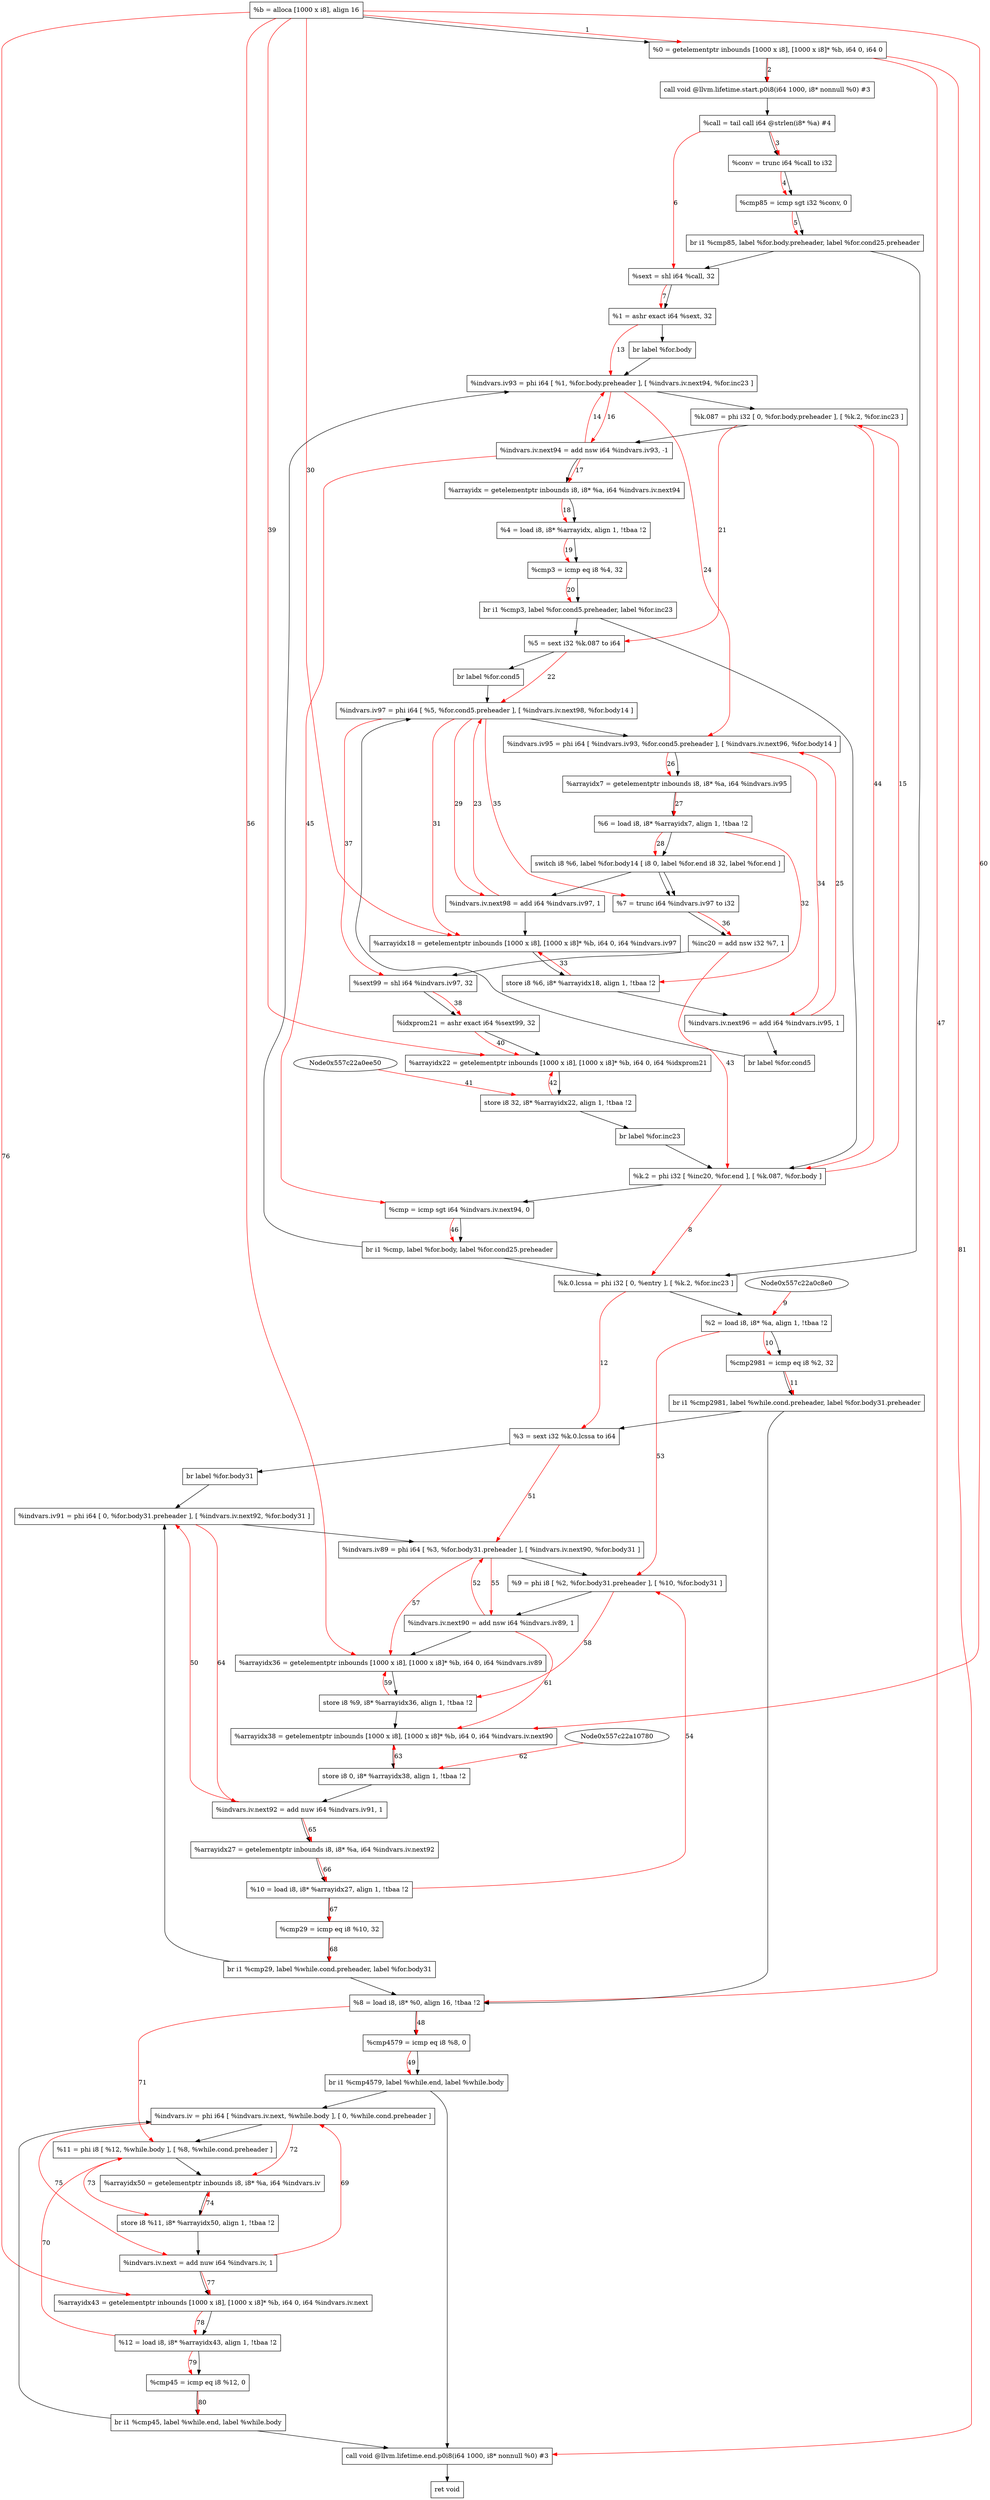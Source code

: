 digraph "CDFG for'func' function" {
	Node0x557c22a0ca78[shape=record, label="  %b = alloca [1000 x i8], align 16"]
	Node0x557c22a0d178[shape=record, label="  %0 = getelementptr inbounds [1000 x i8], [1000 x i8]* %b, i64 0, i64 0"]
	Node0x557c22a0d598[shape=record, label="  call void @llvm.lifetime.start.p0i8(i64 1000, i8* nonnull %0) #3"]
	Node0x557c22a0d710[shape=record, label="  %call = tail call i64 @strlen(i8* %a) #4"]
	Node0x557c22a0d7e8[shape=record, label="  %conv = trunc i64 %call to i32"]
	Node0x557c22a0d8b0[shape=record, label="  %cmp85 = icmp sgt i32 %conv, 0"]
	Node0x557c229a0228[shape=record, label="  br i1 %cmp85, label %for.body.preheader, label %for.cond25.preheader"]
	Node0x557c22a0dba0[shape=record, label="  %sext = shl i64 %call, 32"]
	Node0x557c22a0dc10[shape=record, label="  %1 = ashr exact i64 %sext, 32"]
	Node0x557c22a0dd08[shape=record, label="  br label %for.body"]
	Node0x557c22a0de68[shape=record, label="  %k.0.lcssa = phi i32 [ 0, %entry ], [ %k.2, %for.inc23 ]"]
	Node0x557c22a0df48[shape=record, label="  %2 = load i8, i8* %a, align 1, !tbaa !2"]
	Node0x557c22a0eeb0[shape=record, label="  %cmp2981 = icmp eq i8 %2, 32"]
	Node0x557c229a0468[shape=record, label="  br i1 %cmp2981, label %while.cond.preheader, label %for.body31.preheader"]
	Node0x557c22a0f258[shape=record, label="  %3 = sext i32 %k.0.lcssa to i64"]
	Node0x557c22a0f388[shape=record, label="  br label %for.body31"]
	Node0x557c22a0f438[shape=record, label="  %indvars.iv93 = phi i64 [ %1, %for.body.preheader ], [ %indvars.iv.next94, %for.inc23 ]"]
	Node0x557c22a0f538[shape=record, label="  %k.087 = phi i32 [ 0, %for.body.preheader ], [ %k.2, %for.inc23 ]"]
	Node0x557c22a0f620[shape=record, label="  %indvars.iv.next94 = add nsw i64 %indvars.iv93, -1"]
	Node0x557c22a0f6c0[shape=record, label="  %arrayidx = getelementptr inbounds i8, i8* %a, i64 %indvars.iv.next94"]
	Node0x557c22a0d9d8[shape=record, label="  %4 = load i8, i8* %arrayidx, align 1, !tbaa !2"]
	Node0x557c22a0fda0[shape=record, label="  %cmp3 = icmp eq i8 %4, 32"]
	Node0x557c229a0588[shape=record, label="  br i1 %cmp3, label %for.cond5.preheader, label %for.inc23"]
	Node0x557c22a0fe48[shape=record, label="  %5 = sext i32 %k.087 to i64"]
	Node0x557c22a0ff78[shape=record, label="  br label %for.cond5"]
	Node0x557c22a100d8[shape=record, label="  %indvars.iv97 = phi i64 [ %5, %for.cond5.preheader ], [ %indvars.iv.next98, %for.body14 ]"]
	Node0x557c22a105d8[shape=record, label="  %indvars.iv95 = phi i64 [ %indvars.iv93, %for.cond5.preheader ], [ %indvars.iv.next96, %for.body14 ]"]
	Node0x557c22a106a0[shape=record, label="  %arrayidx7 = getelementptr inbounds i8, i8* %a, i64 %indvars.iv95"]
	Node0x557c22a10738[shape=record, label="  %6 = load i8, i8* %arrayidx7, align 1, !tbaa !2"]
	Node0x557c22a10888[shape=record, label="  switch i8 %6, label %for.body14 [
    i8 0, label %for.end
    i8 32, label %for.end
  ]"]
	Node0x557c22a10a00[shape=record, label="  %indvars.iv.next98 = add i64 %indvars.iv97, 1"]
	Node0x557c22a10a88[shape=record, label="  %arrayidx18 = getelementptr inbounds [1000 x i8], [1000 x i8]* %b, i64 0, i64 %indvars.iv97"]
	Node0x557c22a10b10[shape=record, label="  store i8 %6, i8* %arrayidx18, align 1, !tbaa !2"]
	Node0x557c22a10b90[shape=record, label="  %indvars.iv.next96 = add i64 %indvars.iv95, 1"]
	Node0x557c22a10568[shape=record, label="  br label %for.cond5"]
	Node0x557c22a10838[shape=record, label="  %7 = trunc i64 %indvars.iv97 to i32"]
	Node0x557c22a10c00[shape=record, label="  %inc20 = add nsw i32 %7, 1"]
	Node0x557c22a10c70[shape=record, label="  %sext99 = shl i64 %indvars.iv97, 32"]
	Node0x557c22a10ce0[shape=record, label="  %idxprom21 = ashr exact i64 %sext99, 32"]
	Node0x557c22a10d68[shape=record, label="  %arrayidx22 = getelementptr inbounds [1000 x i8], [1000 x i8]* %b, i64 0, i64 %idxprom21"]
	Node0x557c22a10df0[shape=record, label="  store i8 32, i8* %arrayidx22, align 1, !tbaa !2"]
	Node0x557c22a0ff18[shape=record, label="  br label %for.inc23"]
	Node0x557c22a10e48[shape=record, label="  %k.2 = phi i32 [ %inc20, %for.end ], [ %k.087, %for.body ]"]
	Node0x557c22a10f40[shape=record, label="  %cmp = icmp sgt i64 %indvars.iv.next94, 0"]
	Node0x557c22a10fe8[shape=record, label="  br i1 %cmp, label %for.body, label %for.cond25.preheader"]
	Node0x557c22a0f158[shape=record, label="  %8 = load i8, i8* %0, align 16, !tbaa !2"]
	Node0x557c22a110f0[shape=record, label="  %cmp4579 = icmp eq i8 %8, 0"]
	Node0x557c22a111f8[shape=record, label="  br i1 %cmp4579, label %while.end, label %while.body"]
	Node0x557c22a112c8[shape=record, label="  %indvars.iv91 = phi i64 [ 0, %for.body31.preheader ], [ %indvars.iv.next92, %for.body31 ]"]
	Node0x557c22a11418[shape=record, label="  %indvars.iv89 = phi i64 [ %3, %for.body31.preheader ], [ %indvars.iv.next90, %for.body31 ]"]
	Node0x557c22a11d68[shape=record, label="  %9 = phi i8 [ %2, %for.body31.preheader ], [ %10, %for.body31 ]"]
	Node0x557c22a11e30[shape=record, label="  %indvars.iv.next90 = add nsw i64 %indvars.iv89, 1"]
	Node0x557c22a11eb8[shape=record, label="  %arrayidx36 = getelementptr inbounds [1000 x i8], [1000 x i8]* %b, i64 0, i64 %indvars.iv89"]
	Node0x557c22a11f40[shape=record, label="  store i8 %9, i8* %arrayidx36, align 1, !tbaa !2"]
	Node0x557c22a12038[shape=record, label="  %arrayidx38 = getelementptr inbounds [1000 x i8], [1000 x i8]* %b, i64 0, i64 %indvars.iv.next90"]
	Node0x557c22a120c0[shape=record, label="  store i8 0, i8* %arrayidx38, align 1, !tbaa !2"]
	Node0x557c22a12140[shape=record, label="  %indvars.iv.next92 = add nuw i64 %indvars.iv91, 1"]
	Node0x557c22a121b0[shape=record, label="  %arrayidx27 = getelementptr inbounds i8, i8* %a, i64 %indvars.iv.next92"]
	Node0x557c22a0f328[shape=record, label="  %10 = load i8, i8* %arrayidx27, align 1, !tbaa !2"]
	Node0x557c22a12230[shape=record, label="  %cmp29 = icmp eq i8 %10, 32"]
	Node0x557c22a122b8[shape=record, label="  br i1 %cmp29, label %while.cond.preheader, label %for.body31"]
	Node0x557c22a12338[shape=record, label="  %indvars.iv = phi i64 [ %indvars.iv.next, %while.body ], [ 0, %while.cond.preheader ]"]
	Node0x557c22a12a58[shape=record, label="  %11 = phi i8 [ %12, %while.body ], [ %8, %while.cond.preheader ]"]
	Node0x557c22a12b20[shape=record, label="  %arrayidx50 = getelementptr inbounds i8, i8* %a, i64 %indvars.iv"]
	Node0x557c22a12ba0[shape=record, label="  store i8 %11, i8* %arrayidx50, align 1, !tbaa !2"]
	Node0x557c22a12c20[shape=record, label="  %indvars.iv.next = add nuw i64 %indvars.iv, 1"]
	Node0x557c22a12ca8[shape=record, label="  %arrayidx43 = getelementptr inbounds [1000 x i8], [1000 x i8]* %b, i64 0, i64 %indvars.iv.next"]
	Node0x557c22a0de18[shape=record, label="  %12 = load i8, i8* %arrayidx43, align 1, !tbaa !2"]
	Node0x557c22a12d30[shape=record, label="  %cmp45 = icmp eq i8 %12, 0"]
	Node0x557c22a12db8[shape=record, label="  br i1 %cmp45, label %while.end, label %while.body"]
	Node0x557c22a12f68[shape=record, label="  call void @llvm.lifetime.end.p0i8(i64 1000, i8* nonnull %0) #3"]
	Node0x557c22a11d20[shape=record, label="  ret void"]
	Node0x557c22a0ca78 -> Node0x557c22a0d178
	Node0x557c22a0d178 -> Node0x557c22a0d598
	Node0x557c22a0d598 -> Node0x557c22a0d710
	Node0x557c22a0d710 -> Node0x557c22a0d7e8
	Node0x557c22a0d7e8 -> Node0x557c22a0d8b0
	Node0x557c22a0d8b0 -> Node0x557c229a0228
	Node0x557c229a0228 -> Node0x557c22a0dba0
	Node0x557c229a0228 -> Node0x557c22a0de68
	Node0x557c22a0dba0 -> Node0x557c22a0dc10
	Node0x557c22a0dc10 -> Node0x557c22a0dd08
	Node0x557c22a0dd08 -> Node0x557c22a0f438
	Node0x557c22a0de68 -> Node0x557c22a0df48
	Node0x557c22a0df48 -> Node0x557c22a0eeb0
	Node0x557c22a0eeb0 -> Node0x557c229a0468
	Node0x557c229a0468 -> Node0x557c22a0f158
	Node0x557c229a0468 -> Node0x557c22a0f258
	Node0x557c22a0f258 -> Node0x557c22a0f388
	Node0x557c22a0f388 -> Node0x557c22a112c8
	Node0x557c22a0f438 -> Node0x557c22a0f538
	Node0x557c22a0f538 -> Node0x557c22a0f620
	Node0x557c22a0f620 -> Node0x557c22a0f6c0
	Node0x557c22a0f6c0 -> Node0x557c22a0d9d8
	Node0x557c22a0d9d8 -> Node0x557c22a0fda0
	Node0x557c22a0fda0 -> Node0x557c229a0588
	Node0x557c229a0588 -> Node0x557c22a0fe48
	Node0x557c229a0588 -> Node0x557c22a10e48
	Node0x557c22a0fe48 -> Node0x557c22a0ff78
	Node0x557c22a0ff78 -> Node0x557c22a100d8
	Node0x557c22a100d8 -> Node0x557c22a105d8
	Node0x557c22a105d8 -> Node0x557c22a106a0
	Node0x557c22a106a0 -> Node0x557c22a10738
	Node0x557c22a10738 -> Node0x557c22a10888
	Node0x557c22a10888 -> Node0x557c22a10a00
	Node0x557c22a10888 -> Node0x557c22a10838
	Node0x557c22a10888 -> Node0x557c22a10838
	Node0x557c22a10a00 -> Node0x557c22a10a88
	Node0x557c22a10a88 -> Node0x557c22a10b10
	Node0x557c22a10b10 -> Node0x557c22a10b90
	Node0x557c22a10b90 -> Node0x557c22a10568
	Node0x557c22a10568 -> Node0x557c22a100d8
	Node0x557c22a10838 -> Node0x557c22a10c00
	Node0x557c22a10c00 -> Node0x557c22a10c70
	Node0x557c22a10c70 -> Node0x557c22a10ce0
	Node0x557c22a10ce0 -> Node0x557c22a10d68
	Node0x557c22a10d68 -> Node0x557c22a10df0
	Node0x557c22a10df0 -> Node0x557c22a0ff18
	Node0x557c22a0ff18 -> Node0x557c22a10e48
	Node0x557c22a10e48 -> Node0x557c22a10f40
	Node0x557c22a10f40 -> Node0x557c22a10fe8
	Node0x557c22a10fe8 -> Node0x557c22a0f438
	Node0x557c22a10fe8 -> Node0x557c22a0de68
	Node0x557c22a0f158 -> Node0x557c22a110f0
	Node0x557c22a110f0 -> Node0x557c22a111f8
	Node0x557c22a111f8 -> Node0x557c22a12f68
	Node0x557c22a111f8 -> Node0x557c22a12338
	Node0x557c22a112c8 -> Node0x557c22a11418
	Node0x557c22a11418 -> Node0x557c22a11d68
	Node0x557c22a11d68 -> Node0x557c22a11e30
	Node0x557c22a11e30 -> Node0x557c22a11eb8
	Node0x557c22a11eb8 -> Node0x557c22a11f40
	Node0x557c22a11f40 -> Node0x557c22a12038
	Node0x557c22a12038 -> Node0x557c22a120c0
	Node0x557c22a120c0 -> Node0x557c22a12140
	Node0x557c22a12140 -> Node0x557c22a121b0
	Node0x557c22a121b0 -> Node0x557c22a0f328
	Node0x557c22a0f328 -> Node0x557c22a12230
	Node0x557c22a12230 -> Node0x557c22a122b8
	Node0x557c22a122b8 -> Node0x557c22a0f158
	Node0x557c22a122b8 -> Node0x557c22a112c8
	Node0x557c22a12338 -> Node0x557c22a12a58
	Node0x557c22a12a58 -> Node0x557c22a12b20
	Node0x557c22a12b20 -> Node0x557c22a12ba0
	Node0x557c22a12ba0 -> Node0x557c22a12c20
	Node0x557c22a12c20 -> Node0x557c22a12ca8
	Node0x557c22a12ca8 -> Node0x557c22a0de18
	Node0x557c22a0de18 -> Node0x557c22a12d30
	Node0x557c22a12d30 -> Node0x557c22a12db8
	Node0x557c22a12db8 -> Node0x557c22a12f68
	Node0x557c22a12db8 -> Node0x557c22a12338
	Node0x557c22a12f68 -> Node0x557c22a11d20
edge [color=red]
	Node0x557c22a0ca78 -> Node0x557c22a0d178[label="1"]
	Node0x557c22a0d178 -> Node0x557c22a0d598[label="2"]
	Node0x557c22a0d710 -> Node0x557c22a0d7e8[label="3"]
	Node0x557c22a0d7e8 -> Node0x557c22a0d8b0[label="4"]
	Node0x557c22a0d8b0 -> Node0x557c229a0228[label="5"]
	Node0x557c22a0d710 -> Node0x557c22a0dba0[label="6"]
	Node0x557c22a0dba0 -> Node0x557c22a0dc10[label="7"]
	Node0x557c22a10e48 -> Node0x557c22a0de68[label="8"]
	Node0x557c22a0c8e0 -> Node0x557c22a0df48[label="9"]
	Node0x557c22a0df48 -> Node0x557c22a0eeb0[label="10"]
	Node0x557c22a0eeb0 -> Node0x557c229a0468[label="11"]
	Node0x557c22a0de68 -> Node0x557c22a0f258[label="12"]
	Node0x557c22a0dc10 -> Node0x557c22a0f438[label="13"]
	Node0x557c22a0f620 -> Node0x557c22a0f438[label="14"]
	Node0x557c22a10e48 -> Node0x557c22a0f538[label="15"]
	Node0x557c22a0f438 -> Node0x557c22a0f620[label="16"]
	Node0x557c22a0f620 -> Node0x557c22a0f6c0[label="17"]
	Node0x557c22a0f6c0 -> Node0x557c22a0d9d8[label="18"]
	Node0x557c22a0d9d8 -> Node0x557c22a0fda0[label="19"]
	Node0x557c22a0fda0 -> Node0x557c229a0588[label="20"]
	Node0x557c22a0f538 -> Node0x557c22a0fe48[label="21"]
	Node0x557c22a0fe48 -> Node0x557c22a100d8[label="22"]
	Node0x557c22a10a00 -> Node0x557c22a100d8[label="23"]
	Node0x557c22a0f438 -> Node0x557c22a105d8[label="24"]
	Node0x557c22a10b90 -> Node0x557c22a105d8[label="25"]
	Node0x557c22a105d8 -> Node0x557c22a106a0[label="26"]
	Node0x557c22a106a0 -> Node0x557c22a10738[label="27"]
	Node0x557c22a10738 -> Node0x557c22a10888[label="28"]
	Node0x557c22a100d8 -> Node0x557c22a10a00[label="29"]
	Node0x557c22a0ca78 -> Node0x557c22a10a88[label="30"]
	Node0x557c22a100d8 -> Node0x557c22a10a88[label="31"]
	Node0x557c22a10738 -> Node0x557c22a10b10[label="32"]
	Node0x557c22a10b10 -> Node0x557c22a10a88[label="33"]
	Node0x557c22a105d8 -> Node0x557c22a10b90[label="34"]
	Node0x557c22a100d8 -> Node0x557c22a10838[label="35"]
	Node0x557c22a10838 -> Node0x557c22a10c00[label="36"]
	Node0x557c22a100d8 -> Node0x557c22a10c70[label="37"]
	Node0x557c22a10c70 -> Node0x557c22a10ce0[label="38"]
	Node0x557c22a0ca78 -> Node0x557c22a10d68[label="39"]
	Node0x557c22a10ce0 -> Node0x557c22a10d68[label="40"]
	Node0x557c22a0ee50 -> Node0x557c22a10df0[label="41"]
	Node0x557c22a10df0 -> Node0x557c22a10d68[label="42"]
	Node0x557c22a10c00 -> Node0x557c22a10e48[label="43"]
	Node0x557c22a0f538 -> Node0x557c22a10e48[label="44"]
	Node0x557c22a0f620 -> Node0x557c22a10f40[label="45"]
	Node0x557c22a10f40 -> Node0x557c22a10fe8[label="46"]
	Node0x557c22a0d178 -> Node0x557c22a0f158[label="47"]
	Node0x557c22a0f158 -> Node0x557c22a110f0[label="48"]
	Node0x557c22a110f0 -> Node0x557c22a111f8[label="49"]
	Node0x557c22a12140 -> Node0x557c22a112c8[label="50"]
	Node0x557c22a0f258 -> Node0x557c22a11418[label="51"]
	Node0x557c22a11e30 -> Node0x557c22a11418[label="52"]
	Node0x557c22a0df48 -> Node0x557c22a11d68[label="53"]
	Node0x557c22a0f328 -> Node0x557c22a11d68[label="54"]
	Node0x557c22a11418 -> Node0x557c22a11e30[label="55"]
	Node0x557c22a0ca78 -> Node0x557c22a11eb8[label="56"]
	Node0x557c22a11418 -> Node0x557c22a11eb8[label="57"]
	Node0x557c22a11d68 -> Node0x557c22a11f40[label="58"]
	Node0x557c22a11f40 -> Node0x557c22a11eb8[label="59"]
	Node0x557c22a0ca78 -> Node0x557c22a12038[label="60"]
	Node0x557c22a11e30 -> Node0x557c22a12038[label="61"]
	Node0x557c22a10780 -> Node0x557c22a120c0[label="62"]
	Node0x557c22a120c0 -> Node0x557c22a12038[label="63"]
	Node0x557c22a112c8 -> Node0x557c22a12140[label="64"]
	Node0x557c22a12140 -> Node0x557c22a121b0[label="65"]
	Node0x557c22a121b0 -> Node0x557c22a0f328[label="66"]
	Node0x557c22a0f328 -> Node0x557c22a12230[label="67"]
	Node0x557c22a12230 -> Node0x557c22a122b8[label="68"]
	Node0x557c22a12c20 -> Node0x557c22a12338[label="69"]
	Node0x557c22a0de18 -> Node0x557c22a12a58[label="70"]
	Node0x557c22a0f158 -> Node0x557c22a12a58[label="71"]
	Node0x557c22a12338 -> Node0x557c22a12b20[label="72"]
	Node0x557c22a12a58 -> Node0x557c22a12ba0[label="73"]
	Node0x557c22a12ba0 -> Node0x557c22a12b20[label="74"]
	Node0x557c22a12338 -> Node0x557c22a12c20[label="75"]
	Node0x557c22a0ca78 -> Node0x557c22a12ca8[label="76"]
	Node0x557c22a12c20 -> Node0x557c22a12ca8[label="77"]
	Node0x557c22a12ca8 -> Node0x557c22a0de18[label="78"]
	Node0x557c22a0de18 -> Node0x557c22a12d30[label="79"]
	Node0x557c22a12d30 -> Node0x557c22a12db8[label="80"]
	Node0x557c22a0d178 -> Node0x557c22a12f68[label="81"]
}
